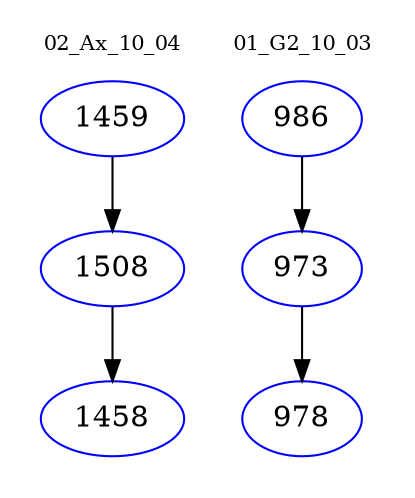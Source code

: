 digraph{
subgraph cluster_0 {
color = white
label = "02_Ax_10_04";
fontsize=10;
T0_1459 [label="1459", color="blue"]
T0_1459 -> T0_1508 [color="black"]
T0_1508 [label="1508", color="blue"]
T0_1508 -> T0_1458 [color="black"]
T0_1458 [label="1458", color="blue"]
}
subgraph cluster_1 {
color = white
label = "01_G2_10_03";
fontsize=10;
T1_986 [label="986", color="blue"]
T1_986 -> T1_973 [color="black"]
T1_973 [label="973", color="blue"]
T1_973 -> T1_978 [color="black"]
T1_978 [label="978", color="blue"]
}
}
